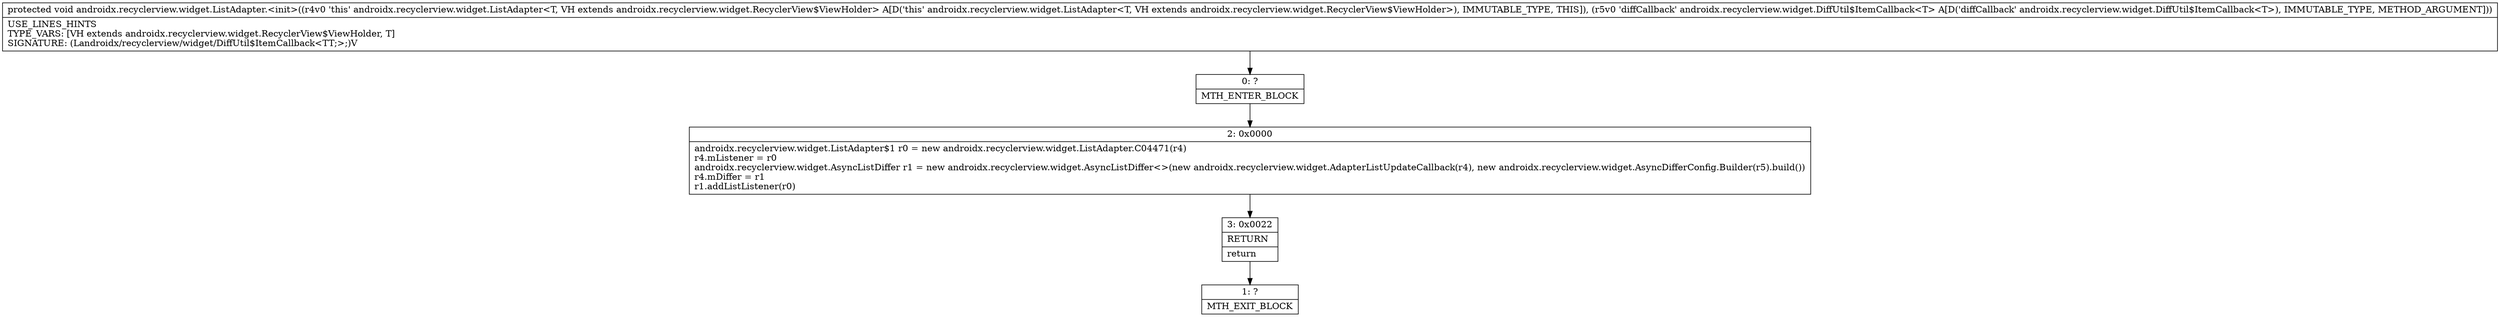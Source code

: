 digraph "CFG forandroidx.recyclerview.widget.ListAdapter.\<init\>(Landroidx\/recyclerview\/widget\/DiffUtil$ItemCallback;)V" {
Node_0 [shape=record,label="{0\:\ ?|MTH_ENTER_BLOCK\l}"];
Node_2 [shape=record,label="{2\:\ 0x0000|androidx.recyclerview.widget.ListAdapter$1 r0 = new androidx.recyclerview.widget.ListAdapter.C04471(r4)\lr4.mListener = r0\landroidx.recyclerview.widget.AsyncListDiffer r1 = new androidx.recyclerview.widget.AsyncListDiffer\<\>(new androidx.recyclerview.widget.AdapterListUpdateCallback(r4), new androidx.recyclerview.widget.AsyncDifferConfig.Builder(r5).build())\lr4.mDiffer = r1\lr1.addListListener(r0)\l}"];
Node_3 [shape=record,label="{3\:\ 0x0022|RETURN\l|return\l}"];
Node_1 [shape=record,label="{1\:\ ?|MTH_EXIT_BLOCK\l}"];
MethodNode[shape=record,label="{protected void androidx.recyclerview.widget.ListAdapter.\<init\>((r4v0 'this' androidx.recyclerview.widget.ListAdapter\<T, VH extends androidx.recyclerview.widget.RecyclerView$ViewHolder\> A[D('this' androidx.recyclerview.widget.ListAdapter\<T, VH extends androidx.recyclerview.widget.RecyclerView$ViewHolder\>), IMMUTABLE_TYPE, THIS]), (r5v0 'diffCallback' androidx.recyclerview.widget.DiffUtil$ItemCallback\<T\> A[D('diffCallback' androidx.recyclerview.widget.DiffUtil$ItemCallback\<T\>), IMMUTABLE_TYPE, METHOD_ARGUMENT]))  | USE_LINES_HINTS\lTYPE_VARS: [VH extends androidx.recyclerview.widget.RecyclerView$ViewHolder, T]\lSIGNATURE: (Landroidx\/recyclerview\/widget\/DiffUtil$ItemCallback\<TT;\>;)V\l}"];
MethodNode -> Node_0;Node_0 -> Node_2;
Node_2 -> Node_3;
Node_3 -> Node_1;
}

